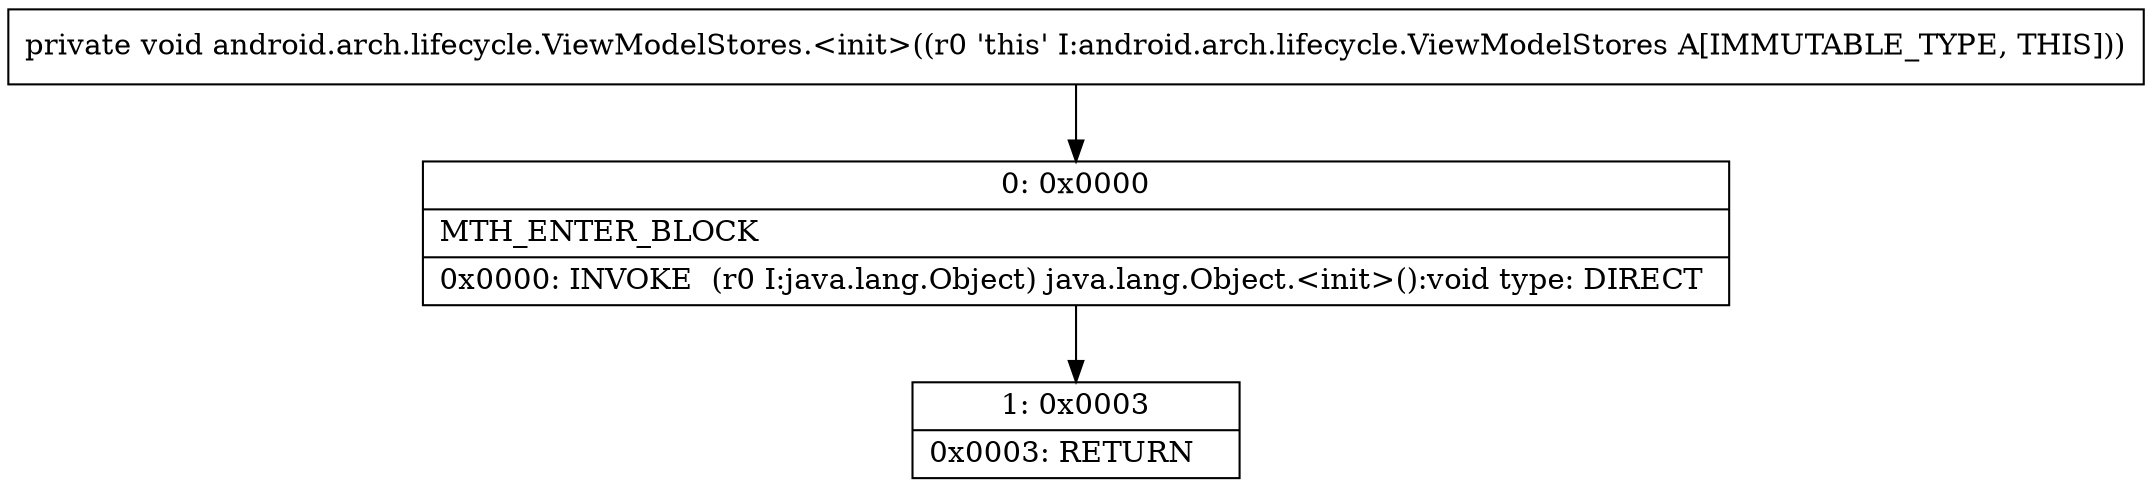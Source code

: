 digraph "CFG forandroid.arch.lifecycle.ViewModelStores.\<init\>()V" {
Node_0 [shape=record,label="{0\:\ 0x0000|MTH_ENTER_BLOCK\l|0x0000: INVOKE  (r0 I:java.lang.Object) java.lang.Object.\<init\>():void type: DIRECT \l}"];
Node_1 [shape=record,label="{1\:\ 0x0003|0x0003: RETURN   \l}"];
MethodNode[shape=record,label="{private void android.arch.lifecycle.ViewModelStores.\<init\>((r0 'this' I:android.arch.lifecycle.ViewModelStores A[IMMUTABLE_TYPE, THIS])) }"];
MethodNode -> Node_0;
Node_0 -> Node_1;
}

